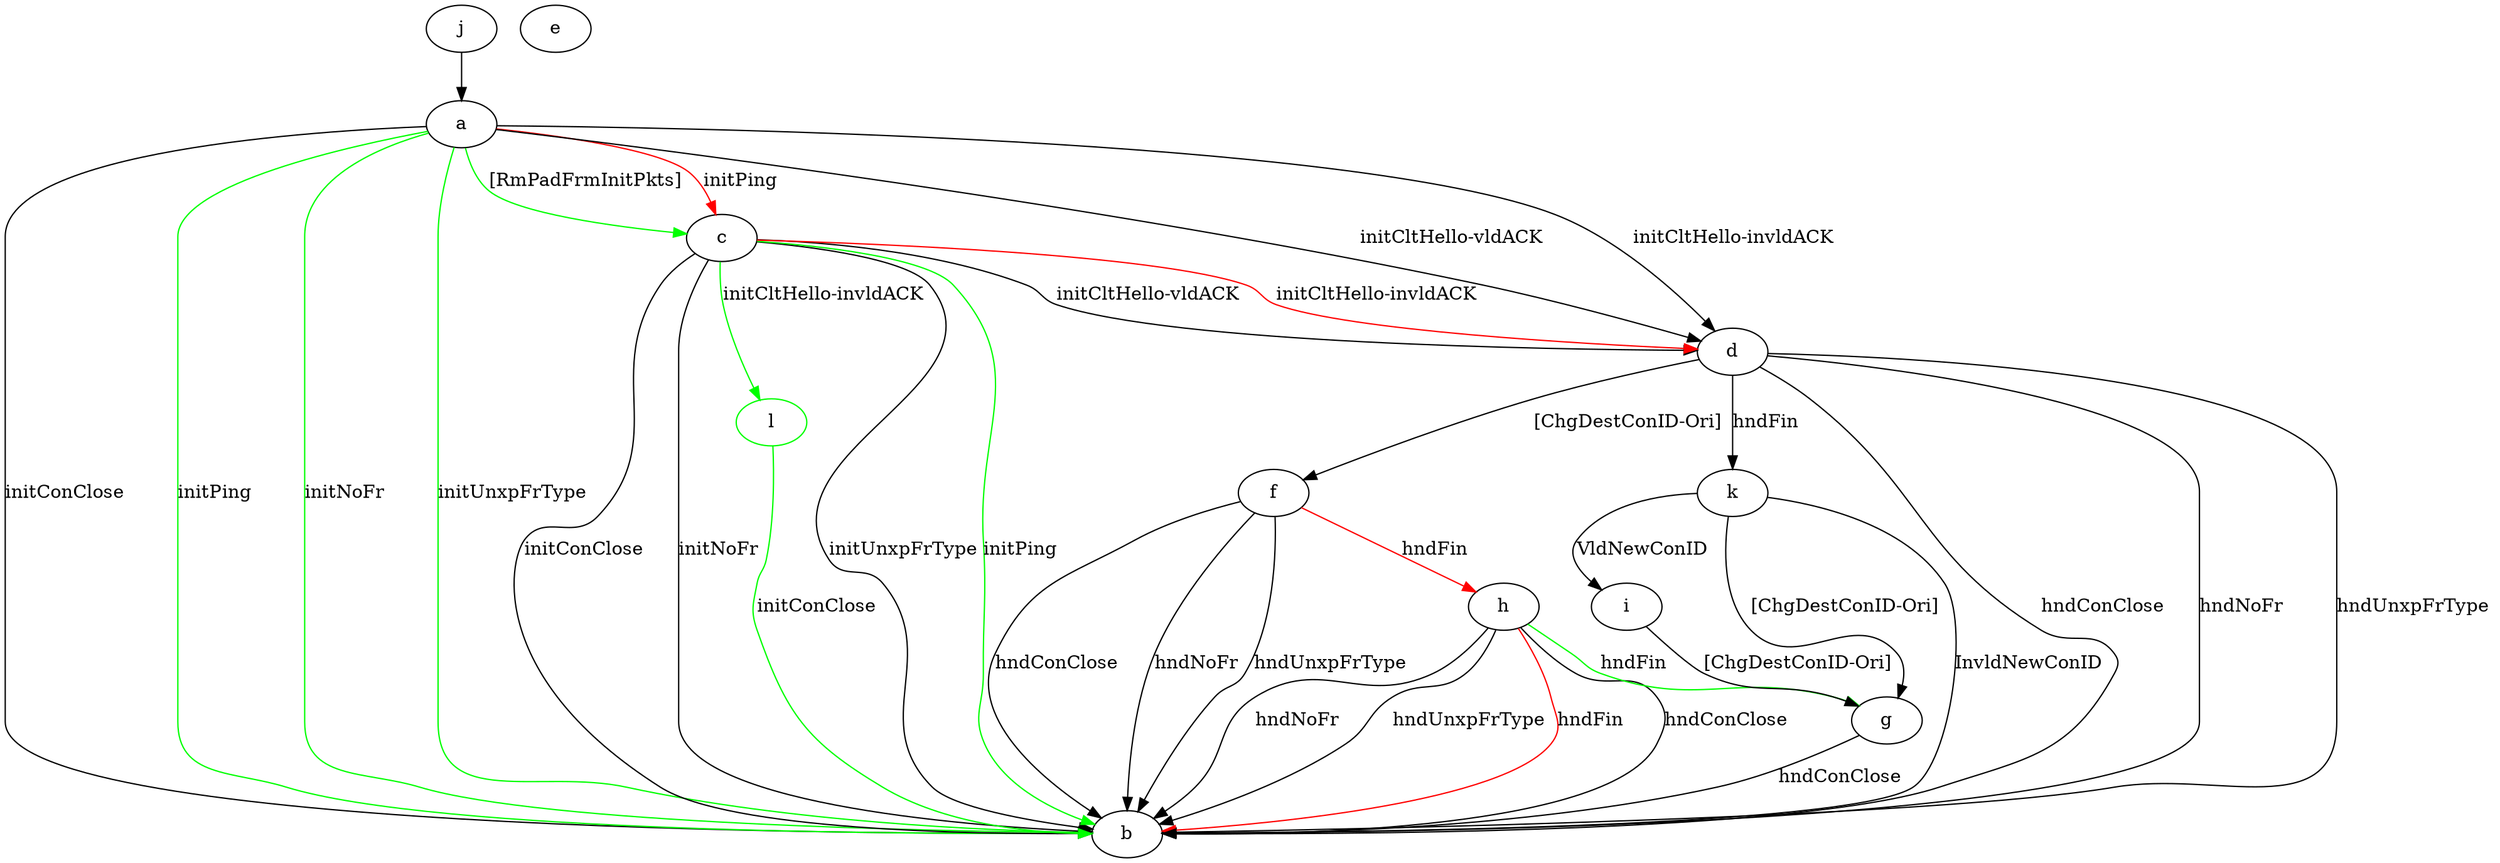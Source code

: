 digraph "" {
	a -> b	[key=0,
		label="initConClose "];
	a -> b	[key=1,
		color=green,
		label="initPing "];
	a -> b	[key=2,
		color=green,
		label="initNoFr "];
	a -> b	[key=3,
		color=green,
		label="initUnxpFrType "];
	a -> c	[key=0,
		color=green,
		label="[RmPadFrmInitPkts] "];
	a -> c	[key=1,
		color=red,
		label="initPing "];
	a -> d	[key=0,
		label="initCltHello-vldACK "];
	a -> d	[key=1,
		label="initCltHello-invldACK "];
	c -> b	[key=0,
		label="initConClose "];
	c -> b	[key=1,
		label="initNoFr "];
	c -> b	[key=2,
		label="initUnxpFrType "];
	c -> b	[key=3,
		color=green,
		label="initPing "];
	c -> d	[key=0,
		label="initCltHello-vldACK "];
	c -> d	[key=1,
		color=red,
		label="initCltHello-invldACK "];
	l	[color=green];
	c -> l	[key=0,
		color=green,
		label="initCltHello-invldACK "];
	d -> b	[key=0,
		label="hndConClose "];
	d -> b	[key=1,
		label="hndNoFr "];
	d -> b	[key=2,
		label="hndUnxpFrType "];
	d -> f	[key=0,
		label="[ChgDestConID-Ori] "];
	d -> k	[key=0,
		label="hndFin "];
	e;
	f -> b	[key=0,
		label="hndConClose "];
	f -> b	[key=1,
		label="hndNoFr "];
	f -> b	[key=2,
		label="hndUnxpFrType "];
	f -> h	[key=0,
		color=red,
		label="hndFin "];
	g -> b	[key=0,
		label="hndConClose "];
	h -> b	[key=0,
		label="hndConClose "];
	h -> b	[key=1,
		label="hndNoFr "];
	h -> b	[key=2,
		label="hndUnxpFrType "];
	h -> b	[key=3,
		color=red,
		label="hndFin "];
	h -> g	[key=0,
		color=green,
		label="hndFin "];
	i -> g	[key=0,
		label="[ChgDestConID-Ori] "];
	j -> a	[key=0];
	k -> b	[key=0,
		label="InvldNewConID "];
	k -> g	[key=0,
		label="[ChgDestConID-Ori] "];
	k -> i	[key=0,
		label="VldNewConID "];
	l -> b	[key=0,
		color=green,
		label="initConClose "];
}
